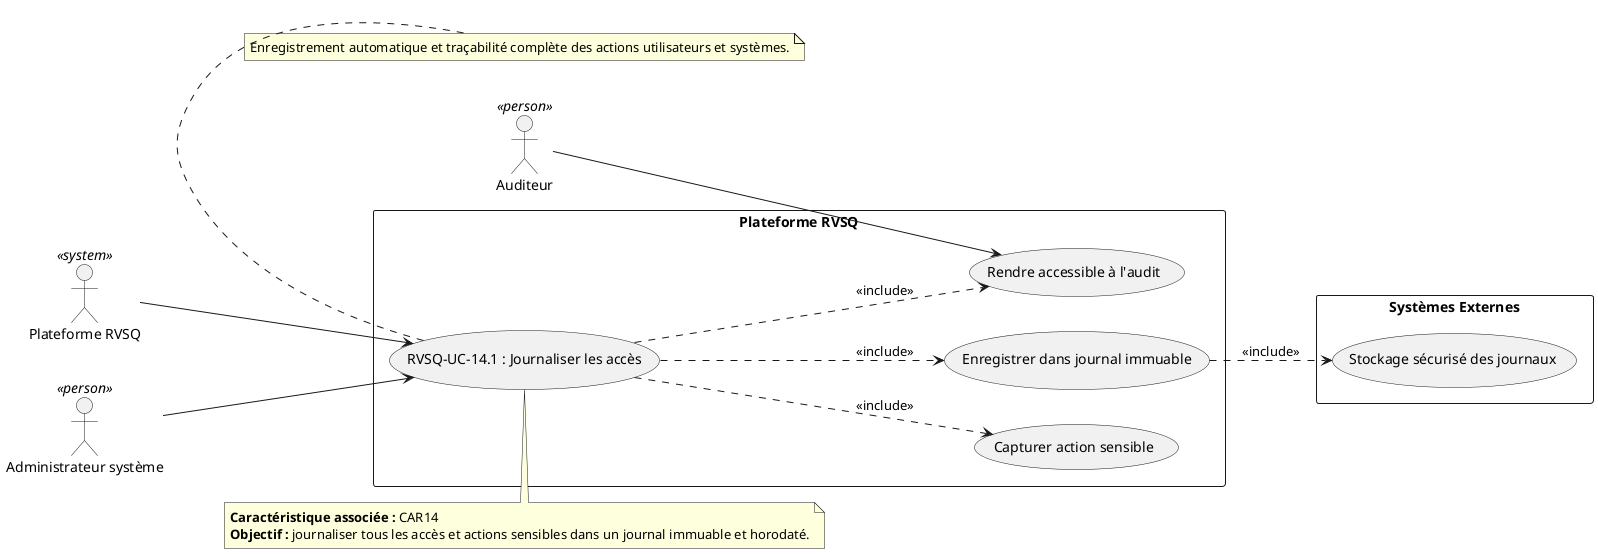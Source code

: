 @startuml RVSQ-UC-14_1_Journaliser_Acces
left to right direction

actor "Plateforme RVSQ" as RVSQActor <<system>>
actor "Administrateur système" as Admin <<person>>
actor "Auditeur" as Auditeur <<person>>

rectangle "Plateforme RVSQ" {
  usecase "RVSQ-UC-14.1 : Journaliser les accès" as UC141
  usecase "Capturer action sensible" as UC141_A
  usecase "Enregistrer dans journal immuable" as UC141_B
  usecase "Rendre accessible à l'audit" as UC141_C
}

rectangle "Systèmes Externes" {
  usecase "Stockage sécurisé des journaux" as STOR
}

RVSQActor --> UC141
UC141 ..> UC141_A : <<include>>
UC141 ..> UC141_B : <<include>>
UC141 ..> UC141_C : <<include>>

UC141_B ..> STOR : <<include>>
Auditeur --> UC141_C
Admin --> UC141

note top of UC141
  **Caractéristique associée :** CAR14
  **Objectif :** journaliser tous les accès et actions sensibles dans un journal immuable et horodaté.
end note

note bottom of UC141
  Enregistrement automatique et traçabilité complète des actions utilisateurs et systèmes.
end note
@enduml
